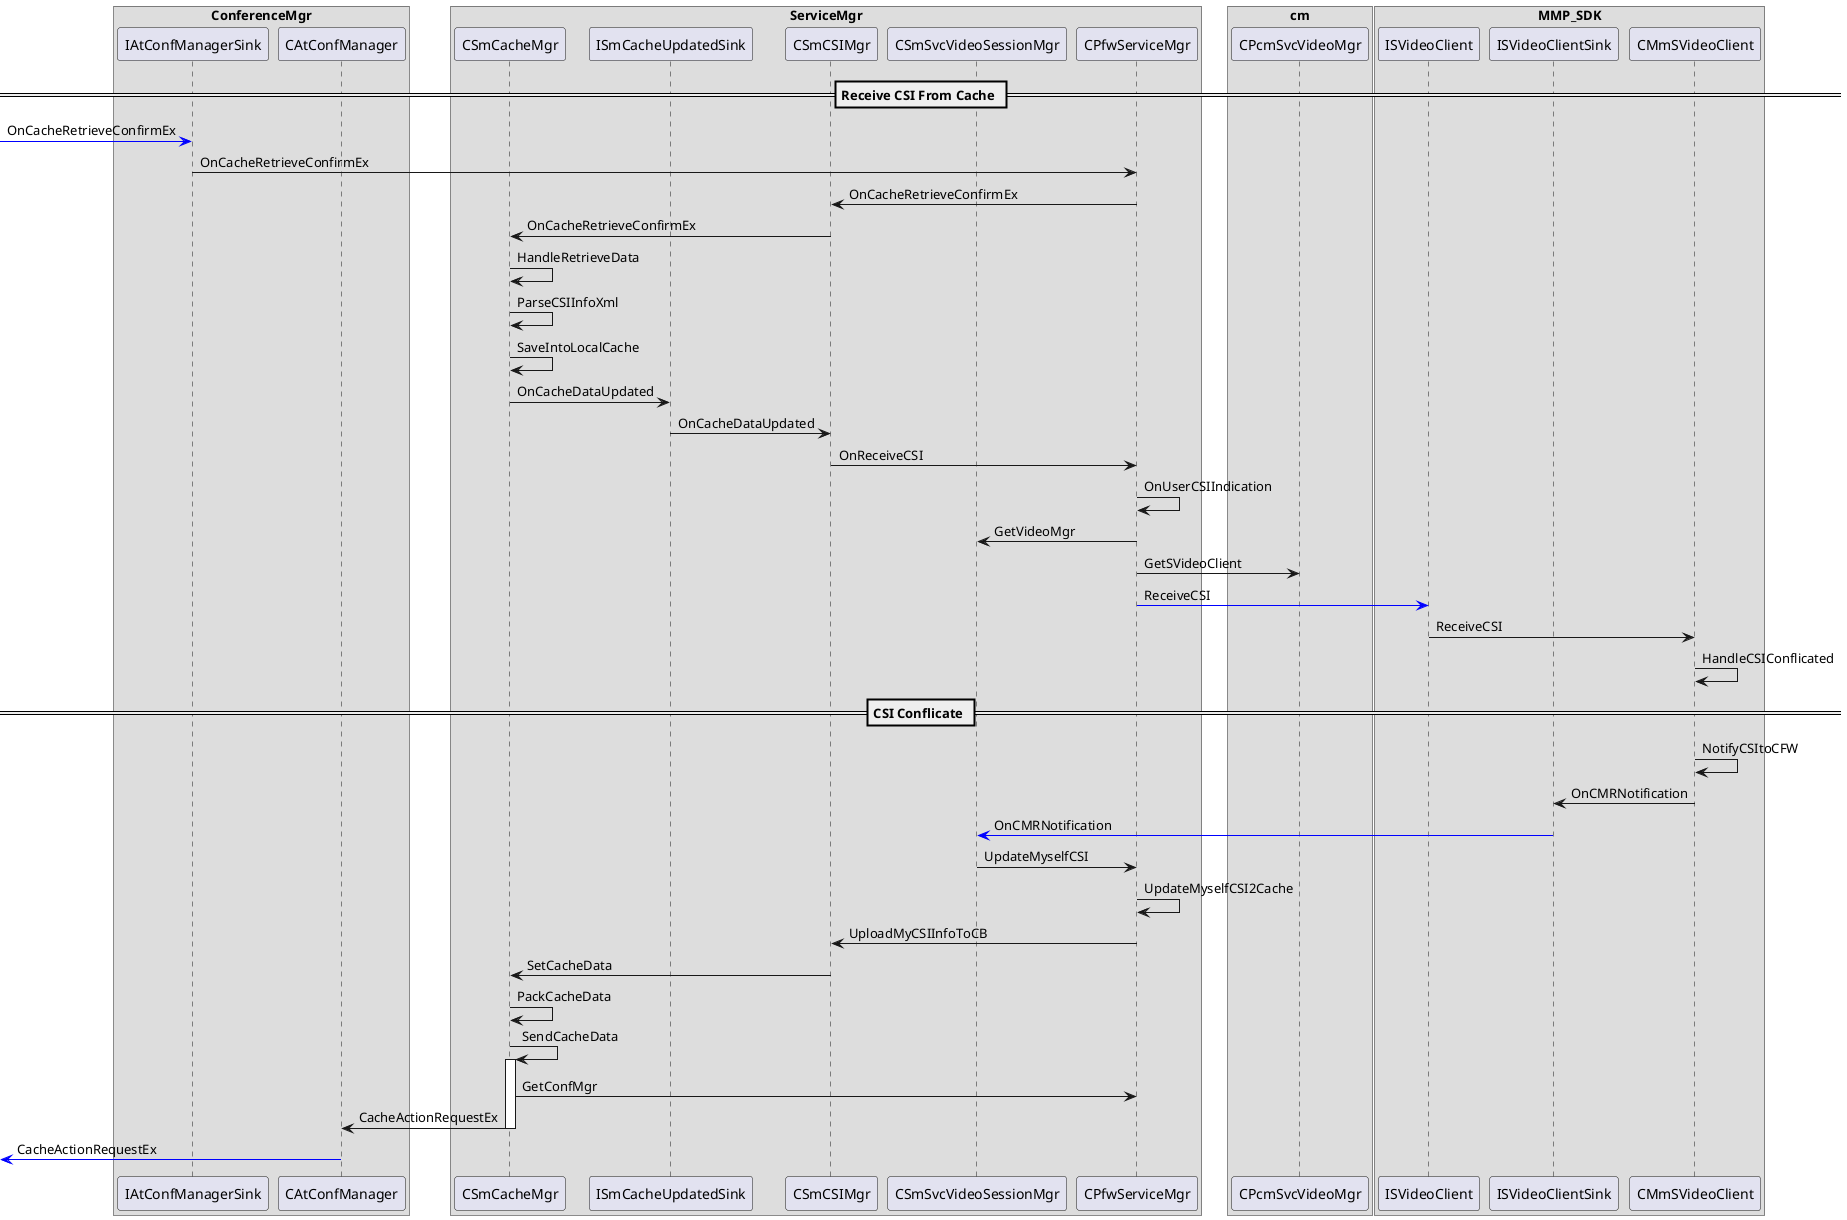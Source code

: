 @startuml

box "ConferenceMgr"
participant IAtConfManagerSink
participant CAtConfManager
end box

box "ServiceMgr"


participant CSmCacheMgr
participant ISmCacheUpdatedSink
participant CSmCSIMgr
participant CSmSvcVideoSessionMgr
participant CPfwServiceMgr

end box

box "cm"
participant CPcmSvcVideoMgr
end box

box "MMP_SDK"

participant ISVideoClient
participant ISVideoClientSink

participant CMmSVideoClient

end box

== Receive CSI From Cache ==
[-[#blue]> IAtConfManagerSink : OnCacheRetrieveConfirmEx
IAtConfManagerSink -> CPfwServiceMgr : OnCacheRetrieveConfirmEx
CPfwServiceMgr -> CSmCSIMgr : OnCacheRetrieveConfirmEx
CSmCSIMgr -> CSmCacheMgr : OnCacheRetrieveConfirmEx
CSmCacheMgr -> CSmCacheMgr : HandleRetrieveData
CSmCacheMgr -> CSmCacheMgr : ParseCSIInfoXml
CSmCacheMgr -> CSmCacheMgr : SaveIntoLocalCache
CSmCacheMgr -> ISmCacheUpdatedSink : OnCacheDataUpdated
ISmCacheUpdatedSink -> CSmCSIMgr : OnCacheDataUpdated
CSmCSIMgr -> CPfwServiceMgr : OnReceiveCSI
CPfwServiceMgr -> CPfwServiceMgr : OnUserCSIIndication
CPfwServiceMgr -> CSmSvcVideoSessionMgr : GetVideoMgr
CPfwServiceMgr -> CPcmSvcVideoMgr : GetSVideoClient
CPfwServiceMgr -[#blue]> ISVideoClient : ReceiveCSI 
ISVideoClient  -> CMmSVideoClient : ReceiveCSI
CMmSVideoClient -> CMmSVideoClient : HandleCSIConflicated

== CSI Conflicate ==
CMmSVideoClient -> CMmSVideoClient : NotifyCSItoCFW
CMmSVideoClient -> ISVideoClientSink : OnCMRNotification
ISVideoClientSink -[#blue]> CSmSvcVideoSessionMgr : OnCMRNotification
CSmSvcVideoSessionMgr -> CPfwServiceMgr : UpdateMyselfCSI
CPfwServiceMgr -> CPfwServiceMgr : UpdateMyselfCSI2Cache
CPfwServiceMgr -> CSmCSIMgr : UploadMyCSIInfoToCB
CSmCSIMgr -> CSmCacheMgr : SetCacheData
CSmCacheMgr -> CSmCacheMgr : PackCacheData
CSmCacheMgr -> CSmCacheMgr : SendCacheData
activate CSmCacheMgr
CSmCacheMgr -> CPfwServiceMgr : GetConfMgr
CSmCacheMgr -> CAtConfManager : CacheActionRequestEx
deactivate CSmCacheMgr
[<[#blue]- CAtConfManager : CacheActionRequestEx

@enduml
